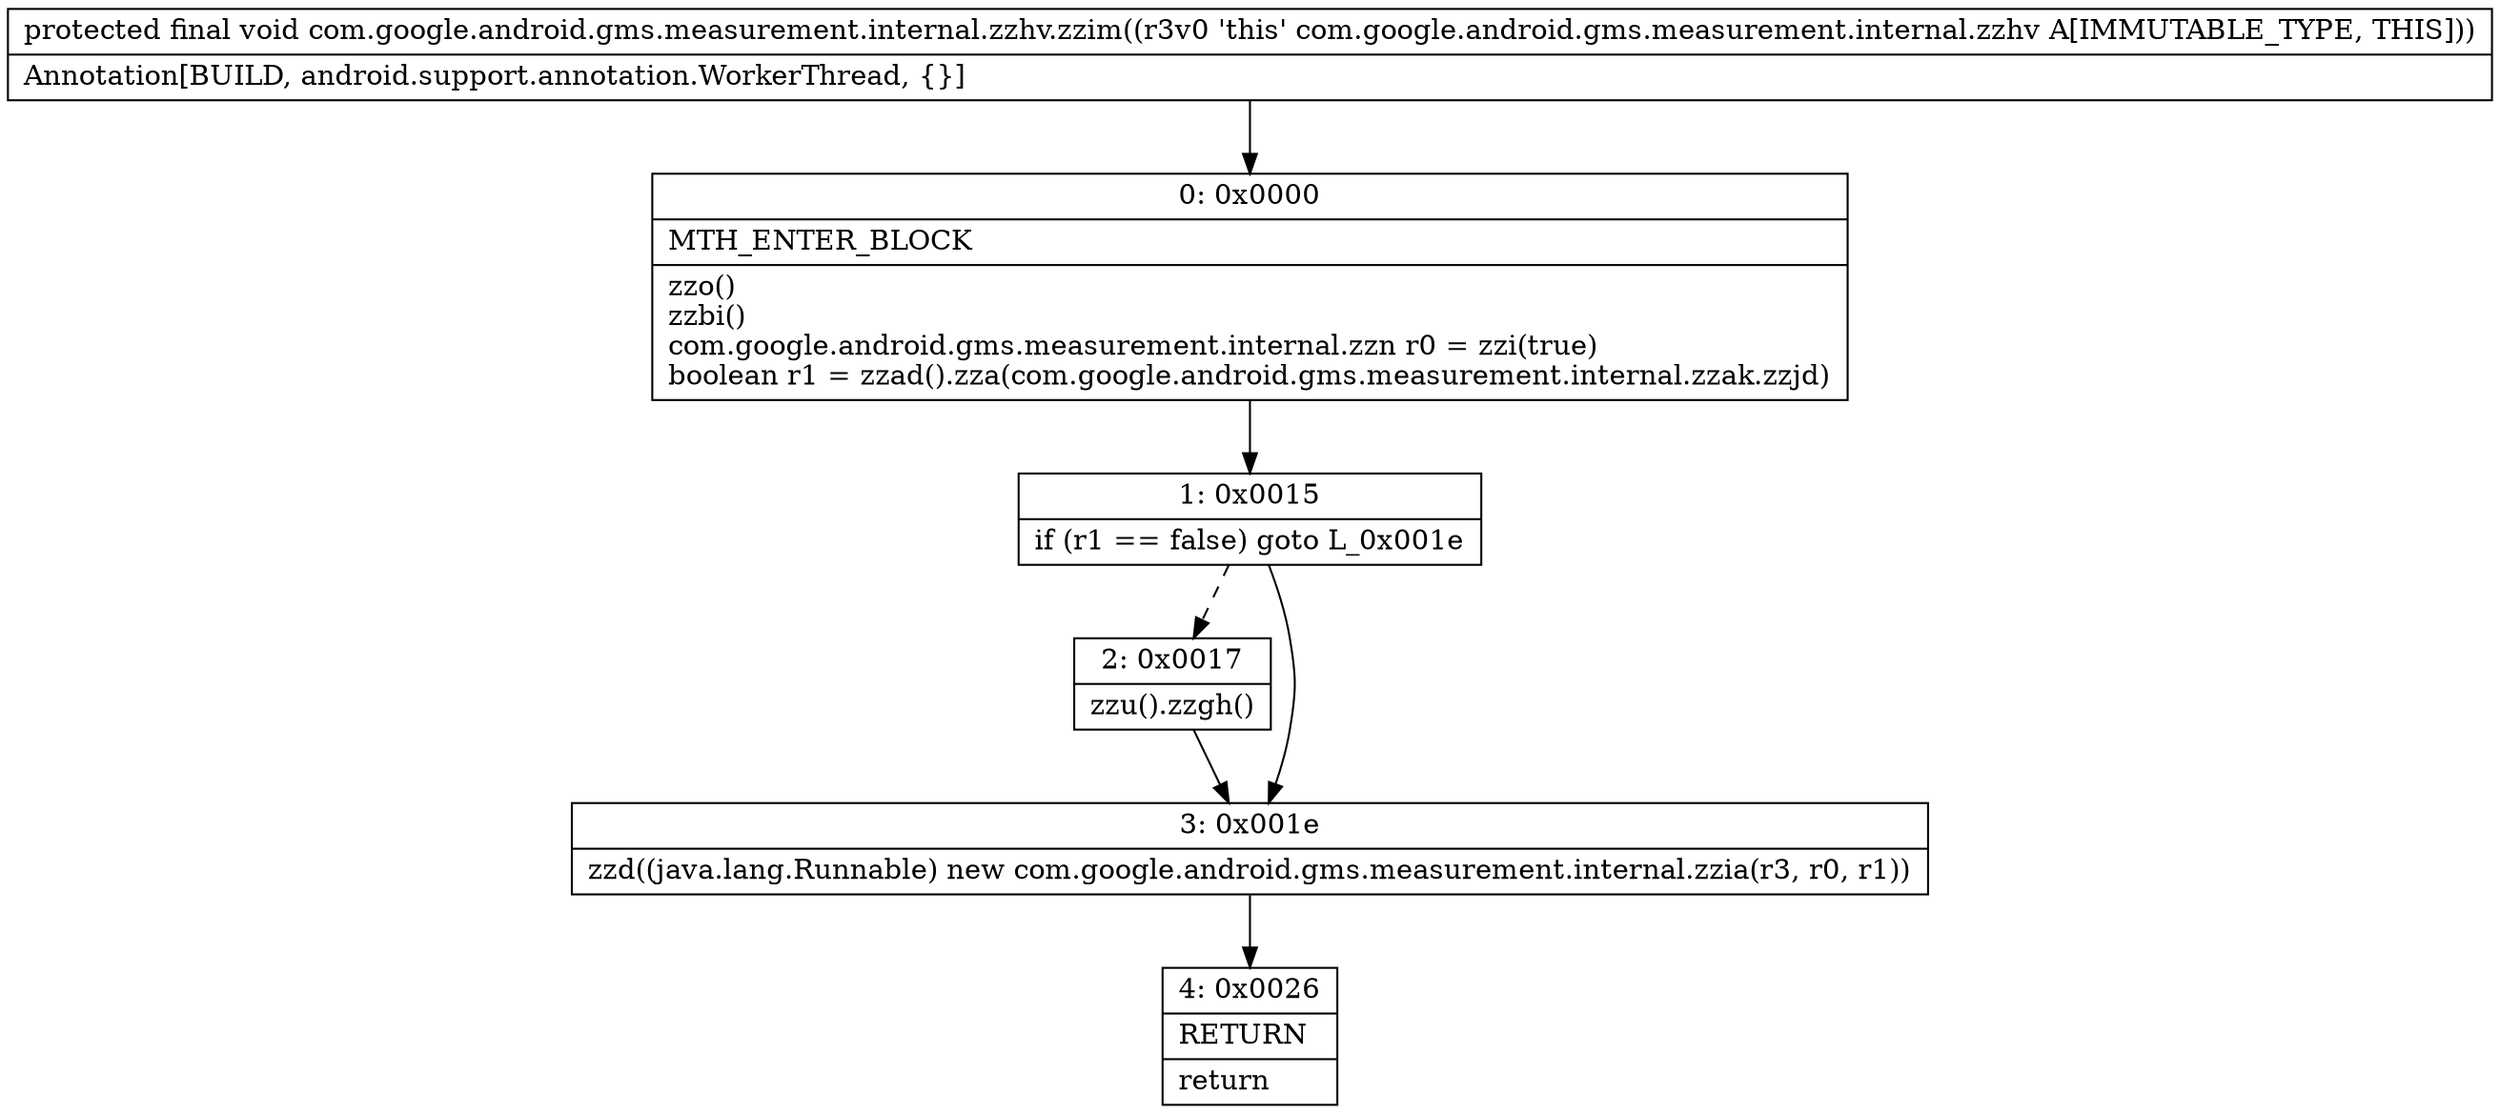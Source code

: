 digraph "CFG forcom.google.android.gms.measurement.internal.zzhv.zzim()V" {
Node_0 [shape=record,label="{0\:\ 0x0000|MTH_ENTER_BLOCK\l|zzo()\lzzbi()\lcom.google.android.gms.measurement.internal.zzn r0 = zzi(true)\lboolean r1 = zzad().zza(com.google.android.gms.measurement.internal.zzak.zzjd)\l}"];
Node_1 [shape=record,label="{1\:\ 0x0015|if (r1 == false) goto L_0x001e\l}"];
Node_2 [shape=record,label="{2\:\ 0x0017|zzu().zzgh()\l}"];
Node_3 [shape=record,label="{3\:\ 0x001e|zzd((java.lang.Runnable) new com.google.android.gms.measurement.internal.zzia(r3, r0, r1))\l}"];
Node_4 [shape=record,label="{4\:\ 0x0026|RETURN\l|return\l}"];
MethodNode[shape=record,label="{protected final void com.google.android.gms.measurement.internal.zzhv.zzim((r3v0 'this' com.google.android.gms.measurement.internal.zzhv A[IMMUTABLE_TYPE, THIS]))  | Annotation[BUILD, android.support.annotation.WorkerThread, \{\}]\l}"];
MethodNode -> Node_0;
Node_0 -> Node_1;
Node_1 -> Node_2[style=dashed];
Node_1 -> Node_3;
Node_2 -> Node_3;
Node_3 -> Node_4;
}

